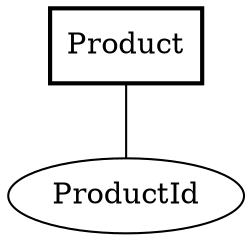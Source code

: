 graph {
splines=spline;
overlap=false;
"Product" -- "ProductId" [style=solid];
"Product"[shape=box,style=bold];
"ProductId"[shape=ellipse];
}
